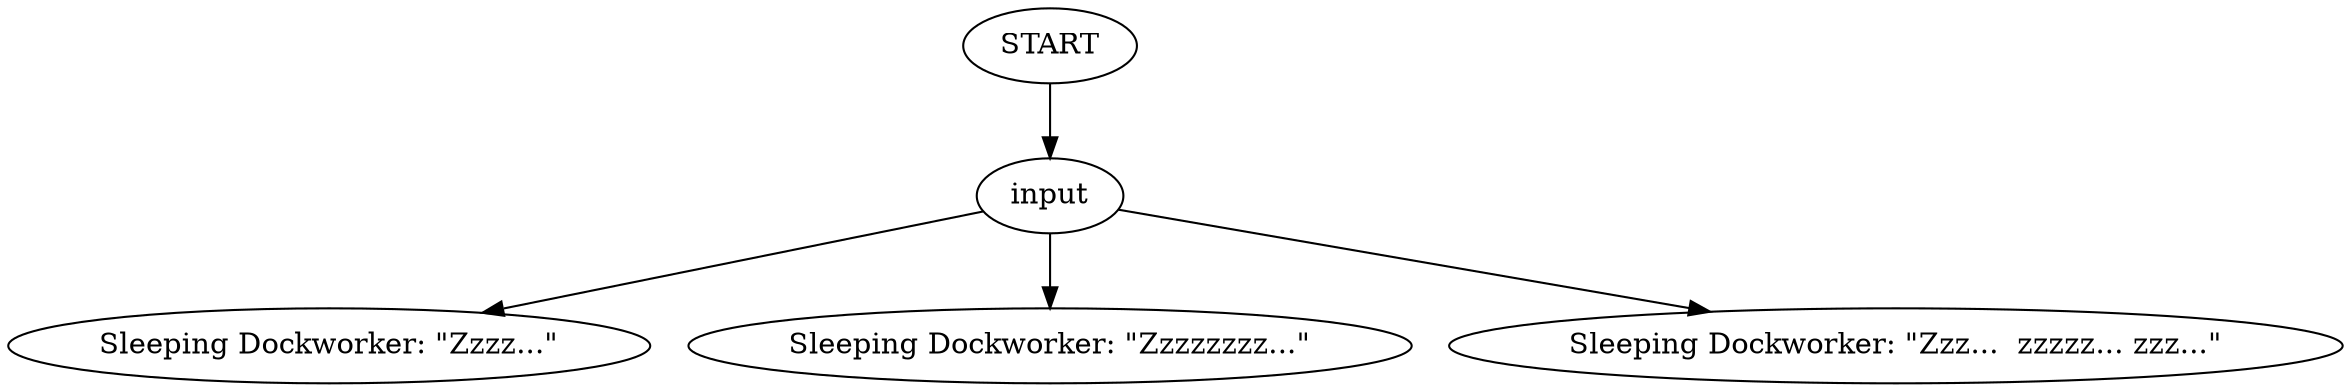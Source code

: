 # WHIRLING / SLEEPER barks
# Zzzzzzz...
# ==================================================
digraph G {
	  0 [label="START"];
	  1 [label="input"];
	  2 [label="Sleeping Dockworker: \"Zzzz...\""];
	  4 [label="Sleeping Dockworker: \"Zzzzzzzz...\""];
	  5 [label="Sleeping Dockworker: \"Zzz...  zzzzz... zzz...\""];
	  0 -> 1
	  1 -> 2
	  1 -> 4
	  1 -> 5
}

